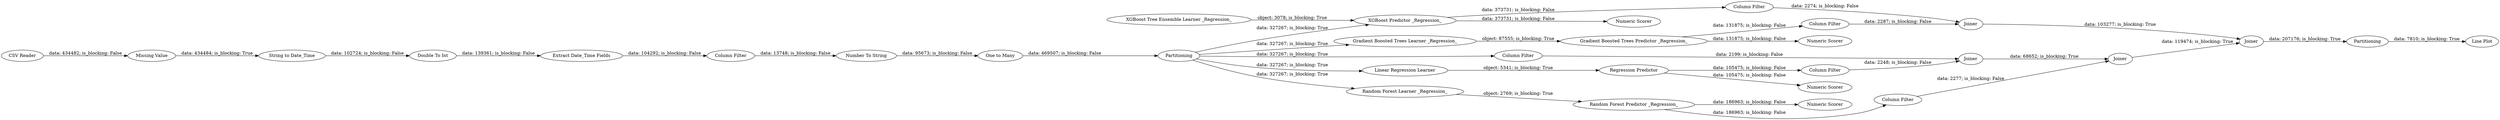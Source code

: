 digraph {
	"-6152167333448209437_61" [label="Gradient Boosted Trees Predictor _Regression_"]
	"6578053799709699243_3" [label="String to Date_Time"]
	"-332682288853105908_57" [label="Column Filter"]
	"-6152167333448209437_63" [label="Numeric Scorer"]
	"-673380826540979771_49" [label="Column Filter"]
	"6578053799709699243_2" [label="Extract Date_Time Fields"]
	"-673380826540979771_54" [label="Random Forest Predictor _Regression_"]
	"-7083370107091787233_45" [label="Line Plot"]
	"-673380826540979771_53" [label="Random Forest Learner _Regression_"]
	"1771995160115785984_24" [label="Numeric Scorer"]
	"6578053799709699243_29" [label="Number To String"]
	"1771995160115785984_22" [label="Linear Regression Learner"]
	"-6152167333448209437_60" [label="Gradient Boosted Trees Learner _Regression_"]
	"-673380826540979771_50" [label="Numeric Scorer"]
	"-7083370107091787233_52" [label=Joiner]
	"6578053799709699243_5" [label="Missing Value"]
	"-7083370107091787233_1" [label="CSV Reader"]
	"-7083370107091787233_64" [label=Joiner]
	"-332682288853105908_55" [label="XGBoost Predictor _Regression_"]
	"-7083370107091787233_39" [label=Joiner]
	"1771995160115785984_23" [label="Regression Predictor"]
	"-7083370107091787233_59" [label=Joiner]
	"-6152167333448209437_62" [label="Column Filter"]
	"6578053799709699243_31" [label="One to Many"]
	"-7083370107091787233_40" [label="Column Filter"]
	"-7083370107091787233_46" [label=Partitioning]
	"1771995160115785984_34" [label="Column Filter"]
	"6578053799709699243_32" [label="Double To Int"]
	"-332682288853105908_58" [label="Numeric Scorer"]
	"-332682288853105908_56" [label="XGBoost Tree Ensemble Learner _Regression_"]
	"6578053799709699243_4" [label="Column Filter"]
	"6578053799709699243_10" [label=Partitioning]
	"6578053799709699243_5" -> "6578053799709699243_3" [label="data: 434484; is_blocking: True"]
	"1771995160115785984_34" -> "-7083370107091787233_39" [label="data: 2248; is_blocking: False"]
	"-7083370107091787233_46" -> "-7083370107091787233_45" [label="data: 7810; is_blocking: True"]
	"-7083370107091787233_40" -> "-7083370107091787233_39" [label="data: 2199; is_blocking: False"]
	"6578053799709699243_10" -> "-6152167333448209437_60" [label="data: 327267; is_blocking: True"]
	"-7083370107091787233_39" -> "-7083370107091787233_52" [label="data: 68652; is_blocking: True"]
	"1771995160115785984_22" -> "1771995160115785984_23" [label="object: 5341; is_blocking: True"]
	"1771995160115785984_23" -> "1771995160115785984_24" [label="data: 105475; is_blocking: False"]
	"-673380826540979771_54" -> "-673380826540979771_50" [label="data: 186963; is_blocking: False"]
	"6578053799709699243_4" -> "6578053799709699243_29" [label="data: 13748; is_blocking: False"]
	"-332682288853105908_57" -> "-7083370107091787233_64" [label="data: 2274; is_blocking: False"]
	"6578053799709699243_3" -> "6578053799709699243_32" [label="data: 102724; is_blocking: False"]
	"-7083370107091787233_1" -> "6578053799709699243_5" [label="data: 434482; is_blocking: False"]
	"6578053799709699243_10" -> "-673380826540979771_53" [label="data: 327267; is_blocking: True"]
	"6578053799709699243_10" -> "1771995160115785984_22" [label="data: 327267; is_blocking: True"]
	"-332682288853105908_55" -> "-332682288853105908_58" [label="data: 373731; is_blocking: False"]
	"-7083370107091787233_64" -> "-7083370107091787233_59" [label="data: 103277; is_blocking: True"]
	"1771995160115785984_23" -> "1771995160115785984_34" [label="data: 105475; is_blocking: False"]
	"6578053799709699243_10" -> "-332682288853105908_55" [label="data: 327267; is_blocking: True"]
	"-673380826540979771_49" -> "-7083370107091787233_52" [label="data: 2277; is_blocking: False"]
	"-332682288853105908_55" -> "-332682288853105908_57" [label="data: 373731; is_blocking: False"]
	"-332682288853105908_56" -> "-332682288853105908_55" [label="object: 3078; is_blocking: True"]
	"-6152167333448209437_61" -> "-6152167333448209437_62" [label="data: 131875; is_blocking: False"]
	"-673380826540979771_54" -> "-673380826540979771_49" [label="data: 186963; is_blocking: False"]
	"-673380826540979771_53" -> "-673380826540979771_54" [label="object: 2769; is_blocking: True"]
	"-7083370107091787233_52" -> "-7083370107091787233_59" [label="data: 119474; is_blocking: True"]
	"6578053799709699243_31" -> "6578053799709699243_10" [label="data: 469507; is_blocking: False"]
	"6578053799709699243_32" -> "6578053799709699243_2" [label="data: 139361; is_blocking: False"]
	"-6152167333448209437_62" -> "-7083370107091787233_64" [label="data: 2287; is_blocking: False"]
	"6578053799709699243_10" -> "-7083370107091787233_40" [label="data: 327267; is_blocking: True"]
	"-6152167333448209437_60" -> "-6152167333448209437_61" [label="object: 87555; is_blocking: True"]
	"6578053799709699243_2" -> "6578053799709699243_4" [label="data: 104292; is_blocking: False"]
	"-7083370107091787233_59" -> "-7083370107091787233_46" [label="data: 207176; is_blocking: True"]
	"-6152167333448209437_61" -> "-6152167333448209437_63" [label="data: 131875; is_blocking: False"]
	"6578053799709699243_29" -> "6578053799709699243_31" [label="data: 95673; is_blocking: False"]
	rankdir=LR
}
